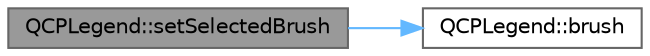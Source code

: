digraph "QCPLegend::setSelectedBrush"
{
 // LATEX_PDF_SIZE
  bgcolor="transparent";
  edge [fontname=Helvetica,fontsize=10,labelfontname=Helvetica,labelfontsize=10];
  node [fontname=Helvetica,fontsize=10,shape=box,height=0.2,width=0.4];
  rankdir="LR";
  Node1 [label="QCPLegend::setSelectedBrush",height=0.2,width=0.4,color="gray40", fillcolor="grey60", style="filled", fontcolor="black",tooltip=" "];
  Node1 -> Node2 [color="steelblue1",style="solid"];
  Node2 [label="QCPLegend::brush",height=0.2,width=0.4,color="grey40", fillcolor="white", style="filled",URL="$class_q_c_p_legend.html#aaddafd5cbe9175512311350bb3b563e6",tooltip=" "];
}
